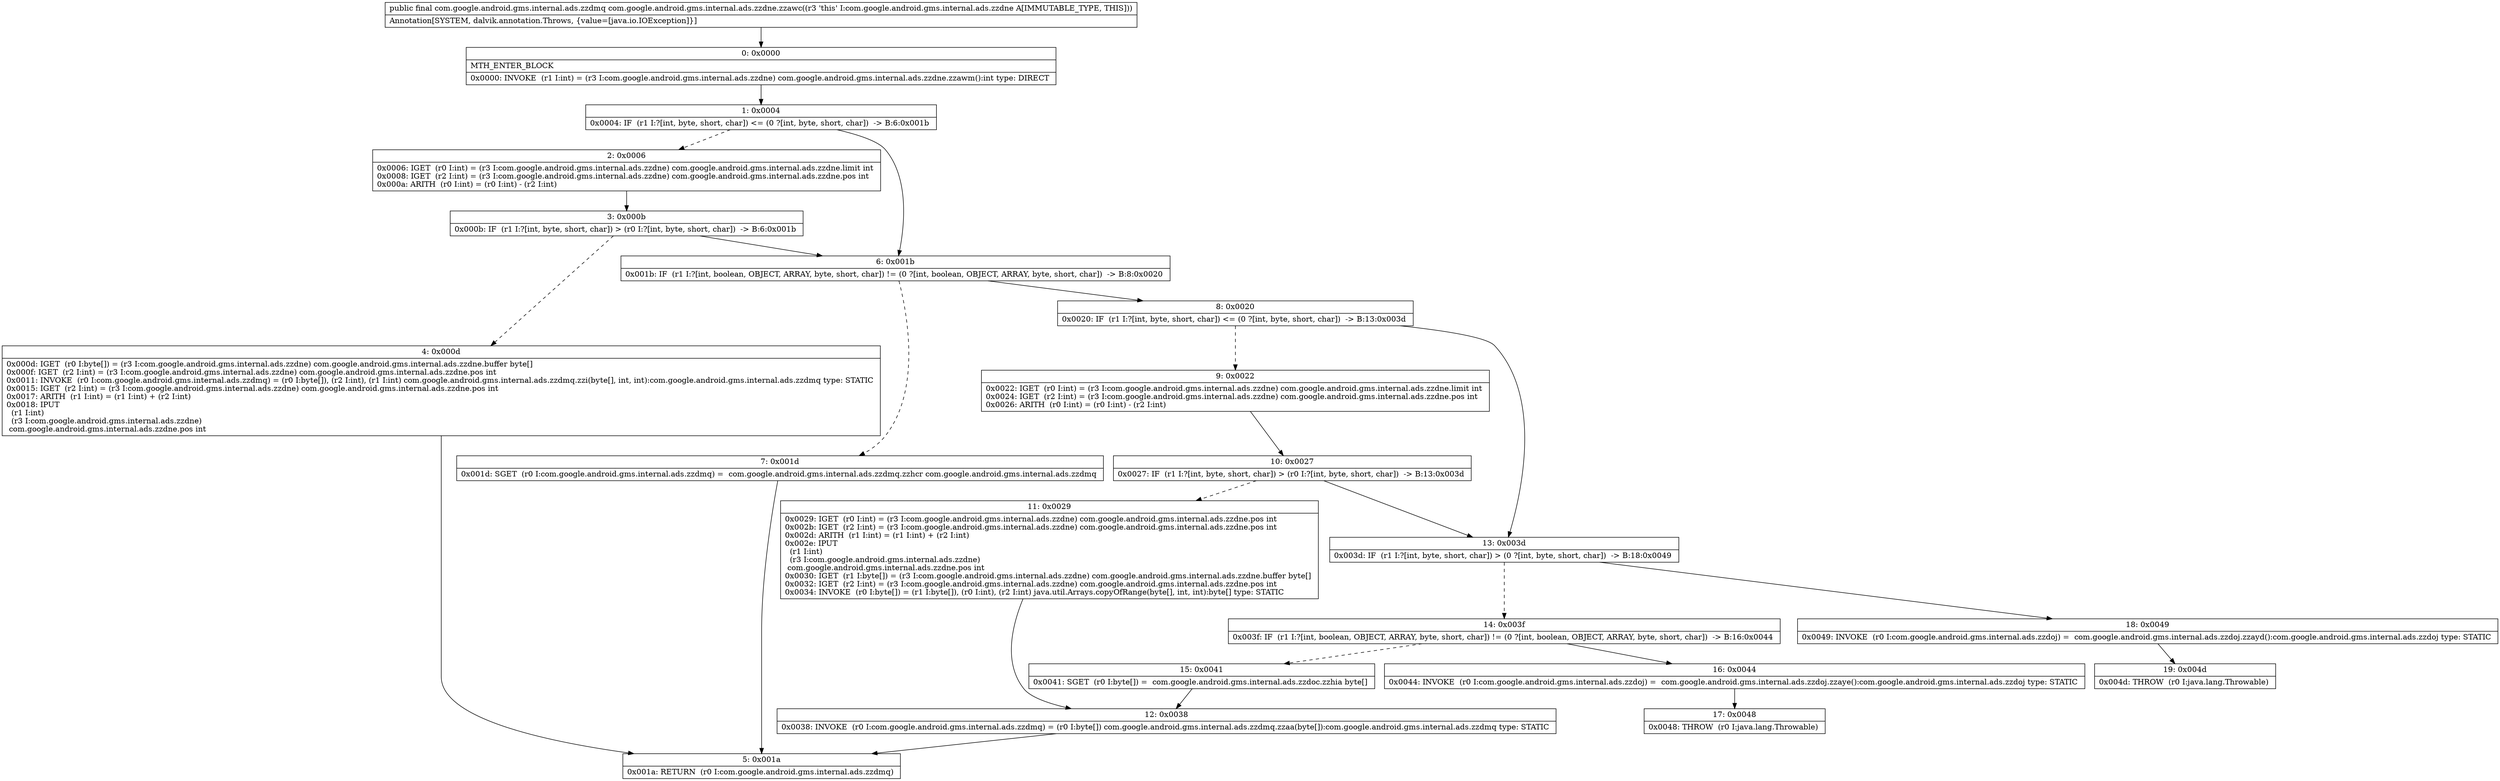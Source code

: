 digraph "CFG forcom.google.android.gms.internal.ads.zzdne.zzawc()Lcom\/google\/android\/gms\/internal\/ads\/zzdmq;" {
Node_0 [shape=record,label="{0\:\ 0x0000|MTH_ENTER_BLOCK\l|0x0000: INVOKE  (r1 I:int) = (r3 I:com.google.android.gms.internal.ads.zzdne) com.google.android.gms.internal.ads.zzdne.zzawm():int type: DIRECT \l}"];
Node_1 [shape=record,label="{1\:\ 0x0004|0x0004: IF  (r1 I:?[int, byte, short, char]) \<= (0 ?[int, byte, short, char])  \-\> B:6:0x001b \l}"];
Node_2 [shape=record,label="{2\:\ 0x0006|0x0006: IGET  (r0 I:int) = (r3 I:com.google.android.gms.internal.ads.zzdne) com.google.android.gms.internal.ads.zzdne.limit int \l0x0008: IGET  (r2 I:int) = (r3 I:com.google.android.gms.internal.ads.zzdne) com.google.android.gms.internal.ads.zzdne.pos int \l0x000a: ARITH  (r0 I:int) = (r0 I:int) \- (r2 I:int) \l}"];
Node_3 [shape=record,label="{3\:\ 0x000b|0x000b: IF  (r1 I:?[int, byte, short, char]) \> (r0 I:?[int, byte, short, char])  \-\> B:6:0x001b \l}"];
Node_4 [shape=record,label="{4\:\ 0x000d|0x000d: IGET  (r0 I:byte[]) = (r3 I:com.google.android.gms.internal.ads.zzdne) com.google.android.gms.internal.ads.zzdne.buffer byte[] \l0x000f: IGET  (r2 I:int) = (r3 I:com.google.android.gms.internal.ads.zzdne) com.google.android.gms.internal.ads.zzdne.pos int \l0x0011: INVOKE  (r0 I:com.google.android.gms.internal.ads.zzdmq) = (r0 I:byte[]), (r2 I:int), (r1 I:int) com.google.android.gms.internal.ads.zzdmq.zzi(byte[], int, int):com.google.android.gms.internal.ads.zzdmq type: STATIC \l0x0015: IGET  (r2 I:int) = (r3 I:com.google.android.gms.internal.ads.zzdne) com.google.android.gms.internal.ads.zzdne.pos int \l0x0017: ARITH  (r1 I:int) = (r1 I:int) + (r2 I:int) \l0x0018: IPUT  \l  (r1 I:int)\l  (r3 I:com.google.android.gms.internal.ads.zzdne)\l com.google.android.gms.internal.ads.zzdne.pos int \l}"];
Node_5 [shape=record,label="{5\:\ 0x001a|0x001a: RETURN  (r0 I:com.google.android.gms.internal.ads.zzdmq) \l}"];
Node_6 [shape=record,label="{6\:\ 0x001b|0x001b: IF  (r1 I:?[int, boolean, OBJECT, ARRAY, byte, short, char]) != (0 ?[int, boolean, OBJECT, ARRAY, byte, short, char])  \-\> B:8:0x0020 \l}"];
Node_7 [shape=record,label="{7\:\ 0x001d|0x001d: SGET  (r0 I:com.google.android.gms.internal.ads.zzdmq) =  com.google.android.gms.internal.ads.zzdmq.zzhcr com.google.android.gms.internal.ads.zzdmq \l}"];
Node_8 [shape=record,label="{8\:\ 0x0020|0x0020: IF  (r1 I:?[int, byte, short, char]) \<= (0 ?[int, byte, short, char])  \-\> B:13:0x003d \l}"];
Node_9 [shape=record,label="{9\:\ 0x0022|0x0022: IGET  (r0 I:int) = (r3 I:com.google.android.gms.internal.ads.zzdne) com.google.android.gms.internal.ads.zzdne.limit int \l0x0024: IGET  (r2 I:int) = (r3 I:com.google.android.gms.internal.ads.zzdne) com.google.android.gms.internal.ads.zzdne.pos int \l0x0026: ARITH  (r0 I:int) = (r0 I:int) \- (r2 I:int) \l}"];
Node_10 [shape=record,label="{10\:\ 0x0027|0x0027: IF  (r1 I:?[int, byte, short, char]) \> (r0 I:?[int, byte, short, char])  \-\> B:13:0x003d \l}"];
Node_11 [shape=record,label="{11\:\ 0x0029|0x0029: IGET  (r0 I:int) = (r3 I:com.google.android.gms.internal.ads.zzdne) com.google.android.gms.internal.ads.zzdne.pos int \l0x002b: IGET  (r2 I:int) = (r3 I:com.google.android.gms.internal.ads.zzdne) com.google.android.gms.internal.ads.zzdne.pos int \l0x002d: ARITH  (r1 I:int) = (r1 I:int) + (r2 I:int) \l0x002e: IPUT  \l  (r1 I:int)\l  (r3 I:com.google.android.gms.internal.ads.zzdne)\l com.google.android.gms.internal.ads.zzdne.pos int \l0x0030: IGET  (r1 I:byte[]) = (r3 I:com.google.android.gms.internal.ads.zzdne) com.google.android.gms.internal.ads.zzdne.buffer byte[] \l0x0032: IGET  (r2 I:int) = (r3 I:com.google.android.gms.internal.ads.zzdne) com.google.android.gms.internal.ads.zzdne.pos int \l0x0034: INVOKE  (r0 I:byte[]) = (r1 I:byte[]), (r0 I:int), (r2 I:int) java.util.Arrays.copyOfRange(byte[], int, int):byte[] type: STATIC \l}"];
Node_12 [shape=record,label="{12\:\ 0x0038|0x0038: INVOKE  (r0 I:com.google.android.gms.internal.ads.zzdmq) = (r0 I:byte[]) com.google.android.gms.internal.ads.zzdmq.zzaa(byte[]):com.google.android.gms.internal.ads.zzdmq type: STATIC \l}"];
Node_13 [shape=record,label="{13\:\ 0x003d|0x003d: IF  (r1 I:?[int, byte, short, char]) \> (0 ?[int, byte, short, char])  \-\> B:18:0x0049 \l}"];
Node_14 [shape=record,label="{14\:\ 0x003f|0x003f: IF  (r1 I:?[int, boolean, OBJECT, ARRAY, byte, short, char]) != (0 ?[int, boolean, OBJECT, ARRAY, byte, short, char])  \-\> B:16:0x0044 \l}"];
Node_15 [shape=record,label="{15\:\ 0x0041|0x0041: SGET  (r0 I:byte[]) =  com.google.android.gms.internal.ads.zzdoc.zzhia byte[] \l}"];
Node_16 [shape=record,label="{16\:\ 0x0044|0x0044: INVOKE  (r0 I:com.google.android.gms.internal.ads.zzdoj) =  com.google.android.gms.internal.ads.zzdoj.zzaye():com.google.android.gms.internal.ads.zzdoj type: STATIC \l}"];
Node_17 [shape=record,label="{17\:\ 0x0048|0x0048: THROW  (r0 I:java.lang.Throwable) \l}"];
Node_18 [shape=record,label="{18\:\ 0x0049|0x0049: INVOKE  (r0 I:com.google.android.gms.internal.ads.zzdoj) =  com.google.android.gms.internal.ads.zzdoj.zzayd():com.google.android.gms.internal.ads.zzdoj type: STATIC \l}"];
Node_19 [shape=record,label="{19\:\ 0x004d|0x004d: THROW  (r0 I:java.lang.Throwable) \l}"];
MethodNode[shape=record,label="{public final com.google.android.gms.internal.ads.zzdmq com.google.android.gms.internal.ads.zzdne.zzawc((r3 'this' I:com.google.android.gms.internal.ads.zzdne A[IMMUTABLE_TYPE, THIS]))  | Annotation[SYSTEM, dalvik.annotation.Throws, \{value=[java.io.IOException]\}]\l}"];
MethodNode -> Node_0;
Node_0 -> Node_1;
Node_1 -> Node_2[style=dashed];
Node_1 -> Node_6;
Node_2 -> Node_3;
Node_3 -> Node_4[style=dashed];
Node_3 -> Node_6;
Node_4 -> Node_5;
Node_6 -> Node_7[style=dashed];
Node_6 -> Node_8;
Node_7 -> Node_5;
Node_8 -> Node_9[style=dashed];
Node_8 -> Node_13;
Node_9 -> Node_10;
Node_10 -> Node_11[style=dashed];
Node_10 -> Node_13;
Node_11 -> Node_12;
Node_12 -> Node_5;
Node_13 -> Node_14[style=dashed];
Node_13 -> Node_18;
Node_14 -> Node_15[style=dashed];
Node_14 -> Node_16;
Node_15 -> Node_12;
Node_16 -> Node_17;
Node_18 -> Node_19;
}

